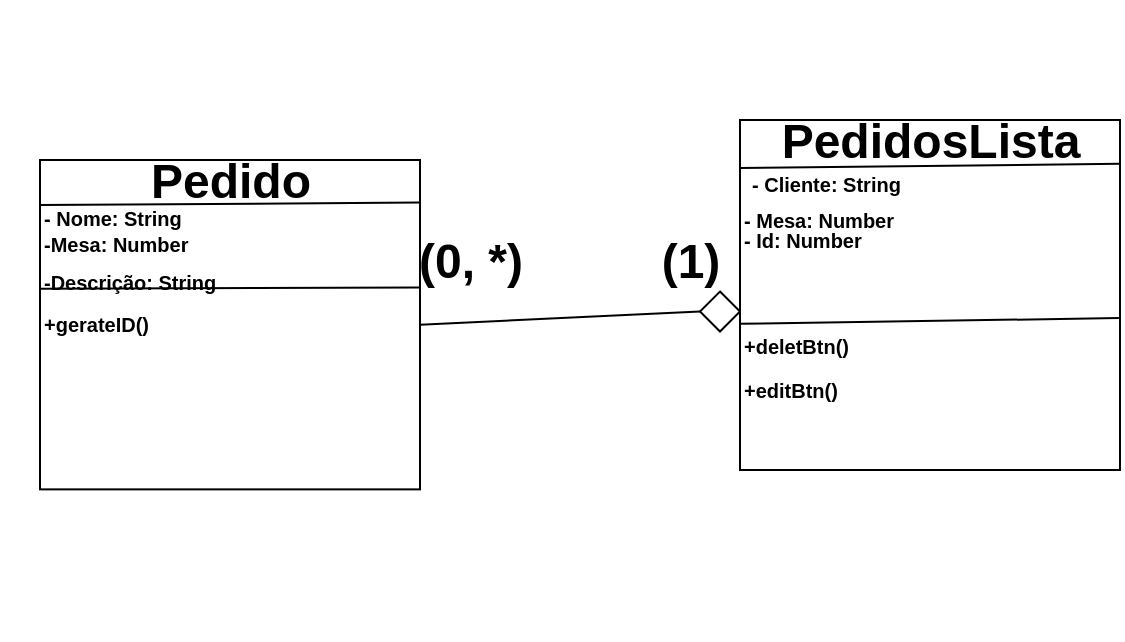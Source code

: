 <mxfile>
    <diagram id="HpUwxvtieIS37iP2yzlN" name="Página-1">
        <mxGraphModel dx="370" dy="211" grid="1" gridSize="10" guides="1" tooltips="1" connect="1" arrows="1" fold="1" page="1" pageScale="1" pageWidth="827" pageHeight="1169" math="0" shadow="0">
            <root>
                <mxCell id="0"/>
                <mxCell id="1" parent="0"/>
                <mxCell id="41" value="" style="group" parent="1" vertex="1" connectable="0">
                    <mxGeometry y="10" width="560" height="320" as="geometry"/>
                </mxCell>
                <mxCell id="17" value="" style="group" parent="41" vertex="1" connectable="0">
                    <mxGeometry x="20" y="80" width="190" height="170" as="geometry"/>
                </mxCell>
                <mxCell id="2" value="" style="whiteSpace=wrap;html=1;" parent="17" vertex="1">
                    <mxGeometry width="190" height="164.687" as="geometry"/>
                </mxCell>
                <mxCell id="4" value="" style="endArrow=none;html=1;exitX=-0.002;exitY=0.137;exitDx=0;exitDy=0;exitPerimeter=0;" parent="17" source="2" edge="1">
                    <mxGeometry width="50" height="50" relative="1" as="geometry">
                        <mxPoint x="170" y="26.562" as="sourcePoint"/>
                        <mxPoint x="190" y="21.25" as="targetPoint"/>
                    </mxGeometry>
                </mxCell>
                <mxCell id="5" value="Pedido" style="text;strokeColor=none;fillColor=none;html=1;fontSize=24;fontStyle=1;verticalAlign=middle;align=center;" parent="17" vertex="1">
                    <mxGeometry x="45" width="100" height="21.25" as="geometry"/>
                </mxCell>
                <mxCell id="6" value="- Nome: String" style="text;strokeColor=none;fillColor=none;html=1;fontSize=10;fontStyle=1;verticalAlign=middle;align=left;" parent="17" vertex="1">
                    <mxGeometry y="18.135" width="80" height="21.25" as="geometry"/>
                </mxCell>
                <mxCell id="14" value="-Mesa: Number" style="text;strokeColor=none;fillColor=none;html=1;fontSize=10;fontStyle=1;verticalAlign=middle;align=left;" parent="17" vertex="1">
                    <mxGeometry y="31.874" width="80" height="21.25" as="geometry"/>
                </mxCell>
                <mxCell id="42" value="" style="endArrow=none;html=1;fontSize=10;exitX=0.002;exitY=0.391;exitDx=0;exitDy=0;exitPerimeter=0;" parent="17" source="2" edge="1">
                    <mxGeometry width="50" height="50" relative="1" as="geometry">
                        <mxPoint y="131.467" as="sourcePoint"/>
                        <mxPoint x="190" y="63.75" as="targetPoint"/>
                    </mxGeometry>
                </mxCell>
                <mxCell id="47" value="+gerateID()" style="text;strokeColor=none;fillColor=none;html=1;fontSize=10;fontStyle=1;verticalAlign=middle;align=left;" parent="17" vertex="1">
                    <mxGeometry y="71.724" width="80" height="21.25" as="geometry"/>
                </mxCell>
                <mxCell id="86" value="-Descrição: String" style="text;strokeColor=none;fillColor=none;html=1;fontSize=10;fontStyle=1;verticalAlign=middle;align=left;" vertex="1" parent="17">
                    <mxGeometry y="50.476" width="80" height="21.25" as="geometry"/>
                </mxCell>
                <mxCell id="34" value="" style="endArrow=none;html=1;fontSize=10;exitX=1;exitY=0.5;exitDx=0;exitDy=0;entryX=0;entryY=0.5;entryDx=0;entryDy=0;" parent="41" source="2" target="33" edge="1">
                    <mxGeometry width="50" height="50" relative="1" as="geometry">
                        <mxPoint x="190" y="155" as="sourcePoint"/>
                        <mxPoint x="370" y="155.781" as="targetPoint"/>
                    </mxGeometry>
                </mxCell>
                <mxCell id="33" value="" style="rhombus;whiteSpace=wrap;html=1;fontSize=10;" parent="41" vertex="1">
                    <mxGeometry x="350" y="145.78" width="20" height="20" as="geometry"/>
                </mxCell>
                <mxCell id="35" value="(0, *)" style="text;strokeColor=none;fillColor=none;html=1;fontSize=24;fontStyle=1;verticalAlign=middle;align=center;" parent="41" vertex="1">
                    <mxGeometry x="210" y="115.78" width="50" height="30" as="geometry"/>
                </mxCell>
                <mxCell id="36" value="(1)" style="text;strokeColor=none;fillColor=none;html=1;fontSize=24;fontStyle=1;verticalAlign=middle;align=center;" parent="41" vertex="1">
                    <mxGeometry x="320" y="115.78" width="50" height="30" as="geometry"/>
                </mxCell>
                <mxCell id="56" value="" style="group" parent="41" vertex="1" connectable="0">
                    <mxGeometry x="370" y="60" width="190" height="175" as="geometry"/>
                </mxCell>
                <mxCell id="16" value="" style="endArrow=none;html=1;fontSize=10;exitX=1;exitY=0.5;exitDx=0;exitDy=0;entryX=0;entryY=0.5;entryDx=0;entryDy=0;startArrow=none;" parent="56" source="33" edge="1">
                    <mxGeometry width="50" height="50" relative="1" as="geometry">
                        <mxPoint x="-70" y="150" as="sourcePoint"/>
                        <mxPoint y="95.781" as="targetPoint"/>
                    </mxGeometry>
                </mxCell>
                <mxCell id="18" value="" style="group" parent="56" vertex="1" connectable="0">
                    <mxGeometry width="190" height="175" as="geometry"/>
                </mxCell>
                <mxCell id="19" value="" style="whiteSpace=wrap;html=1;" parent="18" vertex="1">
                    <mxGeometry width="190" height="175.0" as="geometry"/>
                </mxCell>
                <mxCell id="20" value="" style="endArrow=none;html=1;exitX=-0.002;exitY=0.137;exitDx=0;exitDy=0;exitPerimeter=0;" parent="18" source="19" edge="1">
                    <mxGeometry width="50" height="50" relative="1" as="geometry">
                        <mxPoint x="170" y="27.344" as="sourcePoint"/>
                        <mxPoint x="190" y="21.875" as="targetPoint"/>
                    </mxGeometry>
                </mxCell>
                <mxCell id="21" value="PedidosLista" style="text;strokeColor=none;fillColor=none;html=1;fontSize=24;fontStyle=1;verticalAlign=middle;align=center;" parent="18" vertex="1">
                    <mxGeometry x="45" width="100" height="21.875" as="geometry"/>
                </mxCell>
                <mxCell id="39" value="+deletBtn()" style="text;strokeColor=none;fillColor=none;html=1;fontSize=10;fontStyle=1;verticalAlign=middle;align=left;" parent="18" vertex="1">
                    <mxGeometry y="101.88" width="80" height="21.875" as="geometry"/>
                </mxCell>
                <mxCell id="40" value="+editBtn()" style="text;strokeColor=none;fillColor=none;html=1;fontSize=10;fontStyle=1;verticalAlign=middle;align=left;" parent="18" vertex="1">
                    <mxGeometry y="123.76" width="80" height="21.875" as="geometry"/>
                </mxCell>
                <mxCell id="49" value="- Cliente: String" style="text;strokeColor=none;fillColor=none;html=1;fontSize=10;fontStyle=1;verticalAlign=middle;align=left;" parent="18" vertex="1">
                    <mxGeometry x="4" y="21.878" width="80" height="20.0" as="geometry"/>
                </mxCell>
                <mxCell id="50" value="- Mesa: Number" style="text;strokeColor=none;fillColor=none;html=1;fontSize=10;fontStyle=1;verticalAlign=middle;align=left;" parent="18" vertex="1">
                    <mxGeometry y="39.999" width="80" height="20.0" as="geometry"/>
                </mxCell>
                <mxCell id="52" value="- Id: Number" style="text;strokeColor=none;fillColor=none;html=1;fontSize=10;fontStyle=1;verticalAlign=middle;align=left;" parent="18" vertex="1">
                    <mxGeometry y="49.999" width="80" height="20.0" as="geometry"/>
                </mxCell>
                <mxCell id="37" value="" style="endArrow=none;html=1;fontSize=10;exitX=0;exitY=0;exitDx=0;exitDy=0;entryX=0.997;entryY=0.566;entryDx=0;entryDy=0;entryPerimeter=0;" parent="18" source="39" target="19" edge="1">
                    <mxGeometry width="50" height="50" relative="1" as="geometry">
                        <mxPoint x="30" y="150" as="sourcePoint"/>
                        <mxPoint x="80" y="100" as="targetPoint"/>
                    </mxGeometry>
                </mxCell>
            </root>
        </mxGraphModel>
    </diagram>
</mxfile>